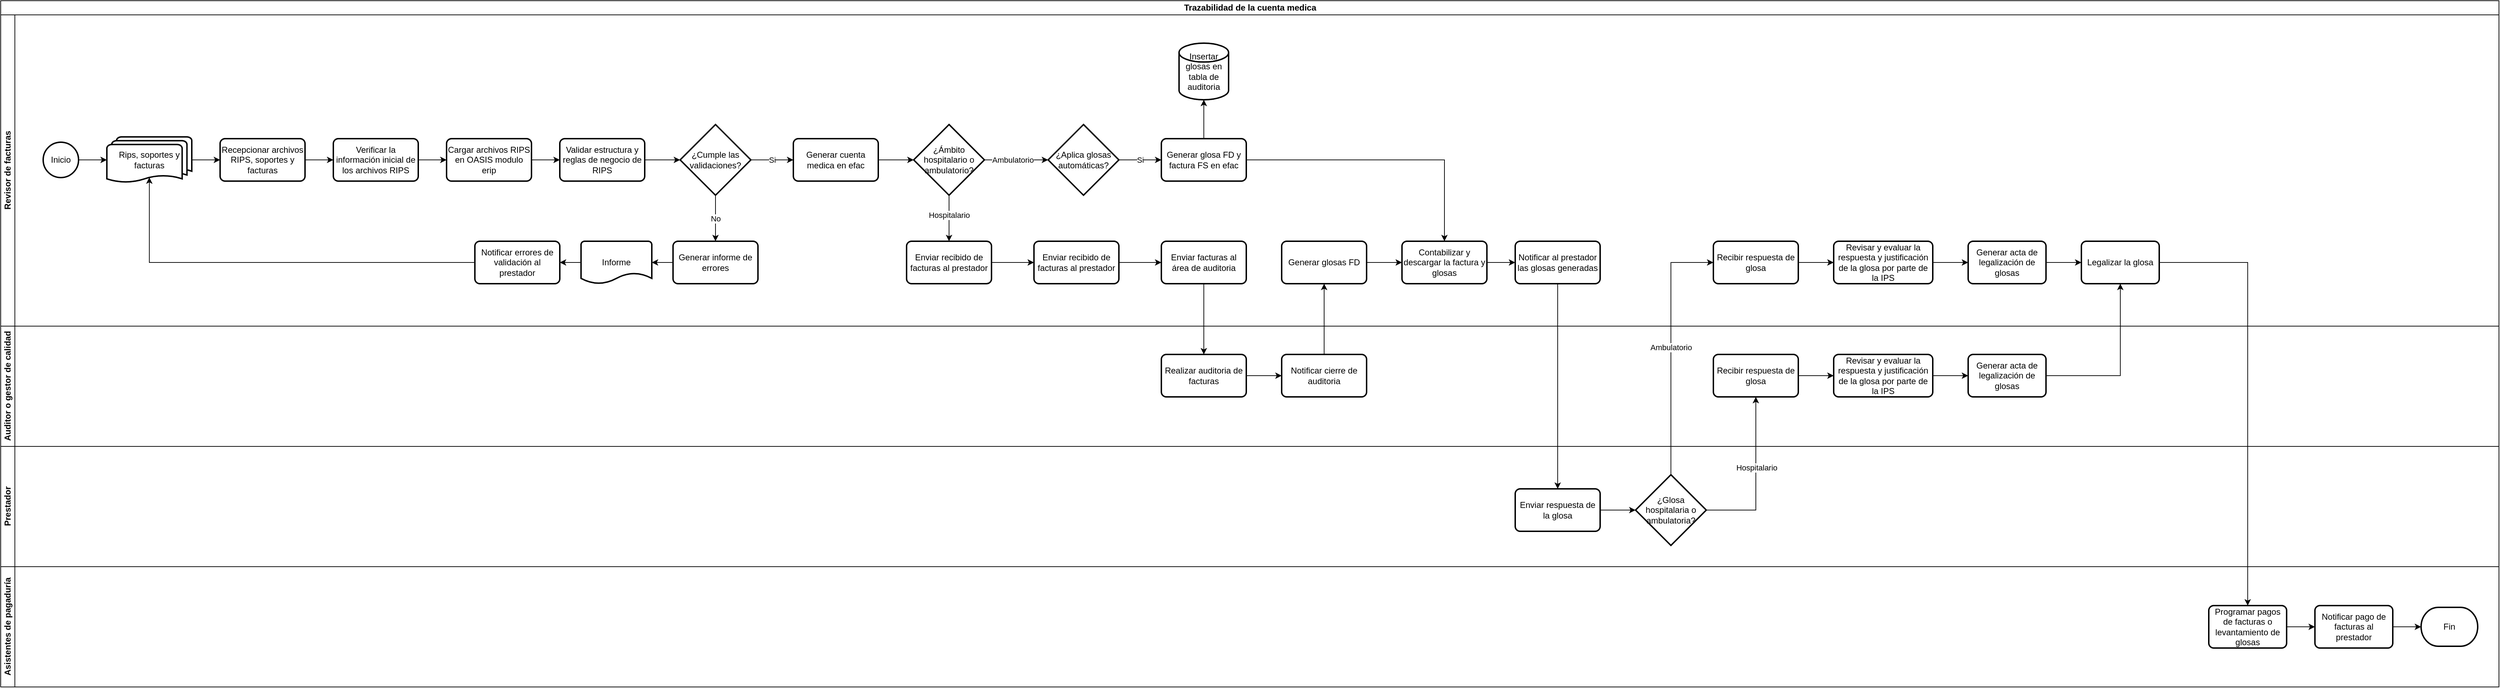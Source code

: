 <mxfile version="21.8.1" type="github">
  <diagram id="C5RBs43oDa-KdzZeNtuy" name="Page-1">
    <mxGraphModel dx="3115" dy="1755" grid="1" gridSize="10" guides="1" tooltips="1" connect="1" arrows="1" fold="1" page="1" pageScale="1" pageWidth="3540" pageHeight="2000" math="0" shadow="0">
      <root>
        <mxCell id="WIyWlLk6GJQsqaUBKTNV-0" />
        <mxCell id="WIyWlLk6GJQsqaUBKTNV-1" parent="WIyWlLk6GJQsqaUBKTNV-0" />
        <mxCell id="2aWyeMzdCx-4pzrAcmwg-5" value="Trazabilidad de la cuenta medica" style="swimlane;childLayout=stackLayout;resizeParent=1;resizeParentMax=0;horizontal=1;startSize=20;horizontalStack=0;html=1;" vertex="1" parent="WIyWlLk6GJQsqaUBKTNV-1">
          <mxGeometry x="10" y="10" width="3530" height="970" as="geometry" />
        </mxCell>
        <mxCell id="2aWyeMzdCx-4pzrAcmwg-6" value="Revisor de facturas" style="swimlane;startSize=20;horizontal=0;html=1;" vertex="1" parent="2aWyeMzdCx-4pzrAcmwg-5">
          <mxGeometry y="20" width="3530" height="440" as="geometry" />
        </mxCell>
        <mxCell id="2aWyeMzdCx-4pzrAcmwg-0" value="Inicio" style="strokeWidth=2;html=1;shape=mxgraph.flowchart.start_2;whiteSpace=wrap;" vertex="1" parent="2aWyeMzdCx-4pzrAcmwg-6">
          <mxGeometry x="60" y="180" width="50" height="50" as="geometry" />
        </mxCell>
        <mxCell id="2aWyeMzdCx-4pzrAcmwg-11" value="" style="edgeStyle=orthogonalEdgeStyle;rounded=0;orthogonalLoop=1;jettySize=auto;html=1;" edge="1" parent="2aWyeMzdCx-4pzrAcmwg-6" source="2aWyeMzdCx-4pzrAcmwg-1" target="2aWyeMzdCx-4pzrAcmwg-10">
          <mxGeometry relative="1" as="geometry" />
        </mxCell>
        <mxCell id="2aWyeMzdCx-4pzrAcmwg-1" value="Recepcionar archivos RIPS, soportes y facturas" style="rounded=1;whiteSpace=wrap;html=1;absoluteArcSize=1;arcSize=14;strokeWidth=2;" vertex="1" parent="2aWyeMzdCx-4pzrAcmwg-6">
          <mxGeometry x="310" y="175" width="120" height="60" as="geometry" />
        </mxCell>
        <mxCell id="2aWyeMzdCx-4pzrAcmwg-48" style="edgeStyle=orthogonalEdgeStyle;rounded=0;orthogonalLoop=1;jettySize=auto;html=1;" edge="1" parent="2aWyeMzdCx-4pzrAcmwg-6" source="2aWyeMzdCx-4pzrAcmwg-2" target="2aWyeMzdCx-4pzrAcmwg-1">
          <mxGeometry relative="1" as="geometry" />
        </mxCell>
        <mxCell id="2aWyeMzdCx-4pzrAcmwg-2" value="Rips, soportes y facturas" style="strokeWidth=2;html=1;shape=mxgraph.flowchart.multi-document;whiteSpace=wrap;" vertex="1" parent="2aWyeMzdCx-4pzrAcmwg-6">
          <mxGeometry x="150" y="172.5" width="120" height="65" as="geometry" />
        </mxCell>
        <mxCell id="2aWyeMzdCx-4pzrAcmwg-14" value="" style="edgeStyle=orthogonalEdgeStyle;rounded=0;orthogonalLoop=1;jettySize=auto;html=1;" edge="1" parent="2aWyeMzdCx-4pzrAcmwg-6" source="2aWyeMzdCx-4pzrAcmwg-10" target="2aWyeMzdCx-4pzrAcmwg-13">
          <mxGeometry relative="1" as="geometry" />
        </mxCell>
        <mxCell id="2aWyeMzdCx-4pzrAcmwg-10" value="Verificar la información inicial de los archivos RIPS" style="rounded=1;whiteSpace=wrap;html=1;absoluteArcSize=1;arcSize=14;strokeWidth=2;" vertex="1" parent="2aWyeMzdCx-4pzrAcmwg-6">
          <mxGeometry x="470" y="175" width="120" height="60" as="geometry" />
        </mxCell>
        <mxCell id="2aWyeMzdCx-4pzrAcmwg-17" value="" style="edgeStyle=orthogonalEdgeStyle;rounded=0;orthogonalLoop=1;jettySize=auto;html=1;" edge="1" parent="2aWyeMzdCx-4pzrAcmwg-6" source="2aWyeMzdCx-4pzrAcmwg-13" target="2aWyeMzdCx-4pzrAcmwg-16">
          <mxGeometry relative="1" as="geometry" />
        </mxCell>
        <mxCell id="2aWyeMzdCx-4pzrAcmwg-13" value="Cargar archivos RIPS en OASIS modulo erip" style="rounded=1;whiteSpace=wrap;html=1;absoluteArcSize=1;arcSize=14;strokeWidth=2;" vertex="1" parent="2aWyeMzdCx-4pzrAcmwg-6">
          <mxGeometry x="630" y="175" width="120" height="60" as="geometry" />
        </mxCell>
        <mxCell id="2aWyeMzdCx-4pzrAcmwg-16" value="Validar estructura y reglas de negocio de RIPS" style="rounded=1;whiteSpace=wrap;html=1;absoluteArcSize=1;arcSize=14;strokeWidth=2;" vertex="1" parent="2aWyeMzdCx-4pzrAcmwg-6">
          <mxGeometry x="790" y="175" width="120" height="60" as="geometry" />
        </mxCell>
        <mxCell id="2aWyeMzdCx-4pzrAcmwg-39" value="No" style="edgeStyle=orthogonalEdgeStyle;rounded=0;orthogonalLoop=1;jettySize=auto;html=1;entryX=0.5;entryY=0;entryDx=0;entryDy=0;exitX=0.5;exitY=1;exitDx=0;exitDy=0;exitPerimeter=0;" edge="1" parent="2aWyeMzdCx-4pzrAcmwg-6" source="2aWyeMzdCx-4pzrAcmwg-23" target="2aWyeMzdCx-4pzrAcmwg-38">
          <mxGeometry relative="1" as="geometry">
            <Array as="points">
              <mxPoint x="1010" y="320" />
            </Array>
          </mxGeometry>
        </mxCell>
        <mxCell id="2aWyeMzdCx-4pzrAcmwg-97" value="Si" style="edgeStyle=orthogonalEdgeStyle;rounded=0;orthogonalLoop=1;jettySize=auto;html=1;" edge="1" parent="2aWyeMzdCx-4pzrAcmwg-6" source="2aWyeMzdCx-4pzrAcmwg-23" target="2aWyeMzdCx-4pzrAcmwg-81">
          <mxGeometry relative="1" as="geometry" />
        </mxCell>
        <mxCell id="2aWyeMzdCx-4pzrAcmwg-23" value="¿Cumple las validaciones?" style="strokeWidth=2;html=1;shape=mxgraph.flowchart.decision;whiteSpace=wrap;" vertex="1" parent="2aWyeMzdCx-4pzrAcmwg-6">
          <mxGeometry x="960" y="155" width="100" height="100" as="geometry" />
        </mxCell>
        <mxCell id="2aWyeMzdCx-4pzrAcmwg-24" style="edgeStyle=orthogonalEdgeStyle;rounded=0;orthogonalLoop=1;jettySize=auto;html=1;entryX=0;entryY=0.5;entryDx=0;entryDy=0;entryPerimeter=0;" edge="1" parent="2aWyeMzdCx-4pzrAcmwg-6" source="2aWyeMzdCx-4pzrAcmwg-16" target="2aWyeMzdCx-4pzrAcmwg-23">
          <mxGeometry relative="1" as="geometry">
            <Array as="points">
              <mxPoint x="950" y="205" />
              <mxPoint x="950" y="205" />
            </Array>
          </mxGeometry>
        </mxCell>
        <mxCell id="2aWyeMzdCx-4pzrAcmwg-100" value="Hospitalario" style="edgeStyle=orthogonalEdgeStyle;rounded=0;orthogonalLoop=1;jettySize=auto;html=1;exitX=0.5;exitY=1;exitDx=0;exitDy=0;exitPerimeter=0;" edge="1" parent="2aWyeMzdCx-4pzrAcmwg-6" source="2aWyeMzdCx-4pzrAcmwg-29" target="2aWyeMzdCx-4pzrAcmwg-85">
          <mxGeometry x="-0.143" relative="1" as="geometry">
            <mxPoint x="1340" y="290" as="targetPoint" />
            <mxPoint as="offset" />
          </mxGeometry>
        </mxCell>
        <mxCell id="2aWyeMzdCx-4pzrAcmwg-29" value="¿Ámbito hospitalario o ambulatorio?" style="strokeWidth=2;html=1;shape=mxgraph.flowchart.decision;whiteSpace=wrap;" vertex="1" parent="2aWyeMzdCx-4pzrAcmwg-6">
          <mxGeometry x="1290" y="155" width="100" height="100" as="geometry" />
        </mxCell>
        <mxCell id="2aWyeMzdCx-4pzrAcmwg-43" style="edgeStyle=orthogonalEdgeStyle;rounded=0;orthogonalLoop=1;jettySize=auto;html=1;" edge="1" parent="2aWyeMzdCx-4pzrAcmwg-6" source="2aWyeMzdCx-4pzrAcmwg-38" target="2aWyeMzdCx-4pzrAcmwg-40">
          <mxGeometry relative="1" as="geometry" />
        </mxCell>
        <mxCell id="2aWyeMzdCx-4pzrAcmwg-38" value="Generar informe de errores" style="rounded=1;whiteSpace=wrap;html=1;absoluteArcSize=1;arcSize=14;strokeWidth=2;" vertex="1" parent="2aWyeMzdCx-4pzrAcmwg-6">
          <mxGeometry x="950" y="320" width="120" height="60" as="geometry" />
        </mxCell>
        <mxCell id="2aWyeMzdCx-4pzrAcmwg-45" style="edgeStyle=orthogonalEdgeStyle;rounded=0;orthogonalLoop=1;jettySize=auto;html=1;" edge="1" parent="2aWyeMzdCx-4pzrAcmwg-6" source="2aWyeMzdCx-4pzrAcmwg-40" target="2aWyeMzdCx-4pzrAcmwg-41">
          <mxGeometry relative="1" as="geometry" />
        </mxCell>
        <mxCell id="2aWyeMzdCx-4pzrAcmwg-40" value="Informe" style="strokeWidth=2;html=1;shape=mxgraph.flowchart.document2;whiteSpace=wrap;size=0.25;" vertex="1" parent="2aWyeMzdCx-4pzrAcmwg-6">
          <mxGeometry x="820" y="320" width="100" height="60" as="geometry" />
        </mxCell>
        <mxCell id="2aWyeMzdCx-4pzrAcmwg-41" value="Notificar errores de validación al prestador" style="rounded=1;whiteSpace=wrap;html=1;absoluteArcSize=1;arcSize=14;strokeWidth=2;" vertex="1" parent="2aWyeMzdCx-4pzrAcmwg-6">
          <mxGeometry x="670" y="320" width="120" height="60" as="geometry" />
        </mxCell>
        <mxCell id="2aWyeMzdCx-4pzrAcmwg-47" style="edgeStyle=orthogonalEdgeStyle;rounded=0;orthogonalLoop=1;jettySize=auto;html=1;entryX=0;entryY=0.5;entryDx=0;entryDy=0;entryPerimeter=0;" edge="1" parent="2aWyeMzdCx-4pzrAcmwg-6" source="2aWyeMzdCx-4pzrAcmwg-0" target="2aWyeMzdCx-4pzrAcmwg-2">
          <mxGeometry relative="1" as="geometry" />
        </mxCell>
        <mxCell id="2aWyeMzdCx-4pzrAcmwg-99" style="edgeStyle=orthogonalEdgeStyle;rounded=0;orthogonalLoop=1;jettySize=auto;html=1;entryX=0;entryY=0.5;entryDx=0;entryDy=0;entryPerimeter=0;" edge="1" parent="2aWyeMzdCx-4pzrAcmwg-6" source="2aWyeMzdCx-4pzrAcmwg-81" target="2aWyeMzdCx-4pzrAcmwg-29">
          <mxGeometry relative="1" as="geometry">
            <Array as="points">
              <mxPoint x="1260" y="205" />
              <mxPoint x="1260" y="205" />
            </Array>
          </mxGeometry>
        </mxCell>
        <mxCell id="2aWyeMzdCx-4pzrAcmwg-81" value="Generar cuenta medica en efac" style="rounded=1;whiteSpace=wrap;html=1;absoluteArcSize=1;arcSize=14;strokeWidth=2;" vertex="1" parent="2aWyeMzdCx-4pzrAcmwg-6">
          <mxGeometry x="1120" y="175" width="120" height="60" as="geometry" />
        </mxCell>
        <mxCell id="2aWyeMzdCx-4pzrAcmwg-95" style="edgeStyle=orthogonalEdgeStyle;rounded=0;orthogonalLoop=1;jettySize=auto;html=1;" edge="1" parent="2aWyeMzdCx-4pzrAcmwg-6" source="2aWyeMzdCx-4pzrAcmwg-85" target="2aWyeMzdCx-4pzrAcmwg-94">
          <mxGeometry relative="1" as="geometry" />
        </mxCell>
        <mxCell id="2aWyeMzdCx-4pzrAcmwg-85" value="Enviar recibido de facturas al prestador" style="rounded=1;whiteSpace=wrap;html=1;absoluteArcSize=1;arcSize=14;strokeWidth=2;" vertex="1" parent="2aWyeMzdCx-4pzrAcmwg-6">
          <mxGeometry x="1280" y="320" width="120" height="60" as="geometry" />
        </mxCell>
        <mxCell id="2aWyeMzdCx-4pzrAcmwg-90" style="edgeStyle=orthogonalEdgeStyle;rounded=0;orthogonalLoop=1;jettySize=auto;html=1;" edge="1" parent="2aWyeMzdCx-4pzrAcmwg-6" source="2aWyeMzdCx-4pzrAcmwg-87" target="2aWyeMzdCx-4pzrAcmwg-89">
          <mxGeometry relative="1" as="geometry" />
        </mxCell>
        <mxCell id="2aWyeMzdCx-4pzrAcmwg-161" style="edgeStyle=orthogonalEdgeStyle;rounded=0;orthogonalLoop=1;jettySize=auto;html=1;" edge="1" parent="2aWyeMzdCx-4pzrAcmwg-6" source="2aWyeMzdCx-4pzrAcmwg-87" target="2aWyeMzdCx-4pzrAcmwg-160">
          <mxGeometry relative="1" as="geometry">
            <mxPoint x="1810" y="205" as="targetPoint" />
          </mxGeometry>
        </mxCell>
        <mxCell id="2aWyeMzdCx-4pzrAcmwg-87" value="Generar glosa FD y factura FS en efac" style="rounded=1;whiteSpace=wrap;html=1;absoluteArcSize=1;arcSize=14;strokeWidth=2;" vertex="1" parent="2aWyeMzdCx-4pzrAcmwg-6">
          <mxGeometry x="1640" y="175" width="120" height="60" as="geometry" />
        </mxCell>
        <mxCell id="2aWyeMzdCx-4pzrAcmwg-89" value="Insertar glosas en tabla de auditoria" style="strokeWidth=2;html=1;shape=mxgraph.flowchart.database;whiteSpace=wrap;" vertex="1" parent="2aWyeMzdCx-4pzrAcmwg-6">
          <mxGeometry x="1665" y="40" width="70" height="80" as="geometry" />
        </mxCell>
        <mxCell id="2aWyeMzdCx-4pzrAcmwg-106" style="edgeStyle=orthogonalEdgeStyle;rounded=0;orthogonalLoop=1;jettySize=auto;html=1;" edge="1" parent="2aWyeMzdCx-4pzrAcmwg-6" source="2aWyeMzdCx-4pzrAcmwg-94" target="2aWyeMzdCx-4pzrAcmwg-105">
          <mxGeometry relative="1" as="geometry" />
        </mxCell>
        <mxCell id="2aWyeMzdCx-4pzrAcmwg-94" value="Enviar recibido de facturas al prestador" style="rounded=1;whiteSpace=wrap;html=1;absoluteArcSize=1;arcSize=14;strokeWidth=2;" vertex="1" parent="2aWyeMzdCx-4pzrAcmwg-6">
          <mxGeometry x="1460" y="320" width="120" height="60" as="geometry" />
        </mxCell>
        <mxCell id="2aWyeMzdCx-4pzrAcmwg-103" value="Si" style="edgeStyle=orthogonalEdgeStyle;rounded=0;orthogonalLoop=1;jettySize=auto;html=1;" edge="1" parent="2aWyeMzdCx-4pzrAcmwg-6" source="2aWyeMzdCx-4pzrAcmwg-102" target="2aWyeMzdCx-4pzrAcmwg-87">
          <mxGeometry relative="1" as="geometry">
            <mxPoint x="1680" y="590" as="targetPoint" />
          </mxGeometry>
        </mxCell>
        <mxCell id="2aWyeMzdCx-4pzrAcmwg-102" value="¿Aplica glosas automáticas?" style="strokeWidth=2;html=1;shape=mxgraph.flowchart.decision;whiteSpace=wrap;" vertex="1" parent="2aWyeMzdCx-4pzrAcmwg-6">
          <mxGeometry x="1480" y="155" width="100" height="100" as="geometry" />
        </mxCell>
        <mxCell id="2aWyeMzdCx-4pzrAcmwg-101" value="Ambulatorio" style="edgeStyle=orthogonalEdgeStyle;rounded=0;orthogonalLoop=1;jettySize=auto;html=1;entryX=0;entryY=0.5;entryDx=0;entryDy=0;entryPerimeter=0;exitX=1;exitY=0.5;exitDx=0;exitDy=0;exitPerimeter=0;" edge="1" parent="2aWyeMzdCx-4pzrAcmwg-6" source="2aWyeMzdCx-4pzrAcmwg-29" target="2aWyeMzdCx-4pzrAcmwg-102">
          <mxGeometry x="-0.111" relative="1" as="geometry">
            <mxPoint x="730" y="790" as="targetPoint" />
            <Array as="points">
              <mxPoint x="1410" y="205" />
              <mxPoint x="1410" y="205" />
            </Array>
            <mxPoint as="offset" />
          </mxGeometry>
        </mxCell>
        <mxCell id="2aWyeMzdCx-4pzrAcmwg-105" value="Enviar facturas al área de auditoria" style="rounded=1;whiteSpace=wrap;html=1;absoluteArcSize=1;arcSize=14;strokeWidth=2;" vertex="1" parent="2aWyeMzdCx-4pzrAcmwg-6">
          <mxGeometry x="1640" y="320" width="120" height="60" as="geometry" />
        </mxCell>
        <mxCell id="2aWyeMzdCx-4pzrAcmwg-155" style="edgeStyle=orthogonalEdgeStyle;rounded=0;orthogonalLoop=1;jettySize=auto;html=1;entryX=0.5;entryY=0.88;entryDx=0;entryDy=0;entryPerimeter=0;" edge="1" parent="2aWyeMzdCx-4pzrAcmwg-6" source="2aWyeMzdCx-4pzrAcmwg-41" target="2aWyeMzdCx-4pzrAcmwg-2">
          <mxGeometry relative="1" as="geometry" />
        </mxCell>
        <mxCell id="2aWyeMzdCx-4pzrAcmwg-159" style="edgeStyle=orthogonalEdgeStyle;rounded=0;orthogonalLoop=1;jettySize=auto;html=1;" edge="1" parent="2aWyeMzdCx-4pzrAcmwg-6" source="2aWyeMzdCx-4pzrAcmwg-158" target="2aWyeMzdCx-4pzrAcmwg-160">
          <mxGeometry relative="1" as="geometry">
            <mxPoint x="1980" y="350" as="targetPoint" />
          </mxGeometry>
        </mxCell>
        <mxCell id="2aWyeMzdCx-4pzrAcmwg-158" value="Generar glosas FD&lt;br&gt;" style="rounded=1;whiteSpace=wrap;html=1;absoluteArcSize=1;arcSize=14;strokeWidth=2;" vertex="1" parent="2aWyeMzdCx-4pzrAcmwg-6">
          <mxGeometry x="1810" y="320" width="120" height="60" as="geometry" />
        </mxCell>
        <mxCell id="2aWyeMzdCx-4pzrAcmwg-163" value="" style="edgeStyle=orthogonalEdgeStyle;rounded=0;orthogonalLoop=1;jettySize=auto;html=1;" edge="1" parent="2aWyeMzdCx-4pzrAcmwg-6" source="2aWyeMzdCx-4pzrAcmwg-160" target="2aWyeMzdCx-4pzrAcmwg-162">
          <mxGeometry relative="1" as="geometry" />
        </mxCell>
        <mxCell id="2aWyeMzdCx-4pzrAcmwg-160" value="Contabilizar y descargar la factura y glosas" style="rounded=1;whiteSpace=wrap;html=1;absoluteArcSize=1;arcSize=14;strokeWidth=2;" vertex="1" parent="2aWyeMzdCx-4pzrAcmwg-6">
          <mxGeometry x="1980" y="320" width="120" height="60" as="geometry" />
        </mxCell>
        <mxCell id="2aWyeMzdCx-4pzrAcmwg-162" value="Notificar al prestador las glosas generadas" style="rounded=1;whiteSpace=wrap;html=1;absoluteArcSize=1;arcSize=14;strokeWidth=2;" vertex="1" parent="2aWyeMzdCx-4pzrAcmwg-6">
          <mxGeometry x="2140" y="320" width="120" height="60" as="geometry" />
        </mxCell>
        <mxCell id="2aWyeMzdCx-4pzrAcmwg-174" style="edgeStyle=orthogonalEdgeStyle;rounded=0;orthogonalLoop=1;jettySize=auto;html=1;" edge="1" parent="2aWyeMzdCx-4pzrAcmwg-6" source="2aWyeMzdCx-4pzrAcmwg-173" target="2aWyeMzdCx-4pzrAcmwg-175">
          <mxGeometry relative="1" as="geometry">
            <mxPoint x="2470" y="350" as="targetPoint" />
          </mxGeometry>
        </mxCell>
        <mxCell id="2aWyeMzdCx-4pzrAcmwg-173" value="Recibir respuesta de glosa" style="rounded=1;whiteSpace=wrap;html=1;absoluteArcSize=1;arcSize=14;strokeWidth=2;" vertex="1" parent="2aWyeMzdCx-4pzrAcmwg-6">
          <mxGeometry x="2420" y="320" width="120" height="60" as="geometry" />
        </mxCell>
        <mxCell id="2aWyeMzdCx-4pzrAcmwg-179" style="edgeStyle=orthogonalEdgeStyle;rounded=0;orthogonalLoop=1;jettySize=auto;html=1;" edge="1" parent="2aWyeMzdCx-4pzrAcmwg-6" source="2aWyeMzdCx-4pzrAcmwg-175" target="2aWyeMzdCx-4pzrAcmwg-178">
          <mxGeometry relative="1" as="geometry" />
        </mxCell>
        <mxCell id="2aWyeMzdCx-4pzrAcmwg-175" value="Revisar y evaluar la respuesta y justificación de la glosa por parte de la IPS" style="rounded=1;whiteSpace=wrap;html=1;absoluteArcSize=1;arcSize=14;strokeWidth=2;" vertex="1" parent="2aWyeMzdCx-4pzrAcmwg-6">
          <mxGeometry x="2590" y="320" width="140" height="60" as="geometry" />
        </mxCell>
        <mxCell id="2aWyeMzdCx-4pzrAcmwg-184" value="" style="edgeStyle=orthogonalEdgeStyle;rounded=0;orthogonalLoop=1;jettySize=auto;html=1;" edge="1" parent="2aWyeMzdCx-4pzrAcmwg-6" source="2aWyeMzdCx-4pzrAcmwg-178" target="2aWyeMzdCx-4pzrAcmwg-183">
          <mxGeometry relative="1" as="geometry" />
        </mxCell>
        <mxCell id="2aWyeMzdCx-4pzrAcmwg-178" value="Generar acta de legalización de glosas" style="rounded=1;whiteSpace=wrap;html=1;absoluteArcSize=1;arcSize=14;strokeWidth=2;" vertex="1" parent="2aWyeMzdCx-4pzrAcmwg-6">
          <mxGeometry x="2780" y="320" width="110" height="60" as="geometry" />
        </mxCell>
        <mxCell id="2aWyeMzdCx-4pzrAcmwg-183" value="Legalizar la glosa" style="rounded=1;whiteSpace=wrap;html=1;absoluteArcSize=1;arcSize=14;strokeWidth=2;" vertex="1" parent="2aWyeMzdCx-4pzrAcmwg-6">
          <mxGeometry x="2940" y="320" width="110" height="60" as="geometry" />
        </mxCell>
        <mxCell id="2aWyeMzdCx-4pzrAcmwg-7" value="Auditor o gestor de calidad" style="swimlane;startSize=20;horizontal=0;html=1;" vertex="1" parent="2aWyeMzdCx-4pzrAcmwg-5">
          <mxGeometry y="460" width="3530" height="170" as="geometry" />
        </mxCell>
        <mxCell id="2aWyeMzdCx-4pzrAcmwg-153" style="edgeStyle=orthogonalEdgeStyle;rounded=0;orthogonalLoop=1;jettySize=auto;html=1;" edge="1" parent="2aWyeMzdCx-4pzrAcmwg-7" source="2aWyeMzdCx-4pzrAcmwg-108" target="2aWyeMzdCx-4pzrAcmwg-152">
          <mxGeometry relative="1" as="geometry" />
        </mxCell>
        <mxCell id="2aWyeMzdCx-4pzrAcmwg-108" value="Realizar auditoria de facturas" style="rounded=1;whiteSpace=wrap;html=1;absoluteArcSize=1;arcSize=14;strokeWidth=2;" vertex="1" parent="2aWyeMzdCx-4pzrAcmwg-7">
          <mxGeometry x="1640" y="40" width="120" height="60" as="geometry" />
        </mxCell>
        <mxCell id="2aWyeMzdCx-4pzrAcmwg-152" value="Notificar cierre de auditoria" style="rounded=1;whiteSpace=wrap;html=1;absoluteArcSize=1;arcSize=14;strokeWidth=2;" vertex="1" parent="2aWyeMzdCx-4pzrAcmwg-7">
          <mxGeometry x="1810" y="40" width="120" height="60" as="geometry" />
        </mxCell>
        <mxCell id="2aWyeMzdCx-4pzrAcmwg-177" style="edgeStyle=orthogonalEdgeStyle;rounded=0;orthogonalLoop=1;jettySize=auto;html=1;" edge="1" parent="2aWyeMzdCx-4pzrAcmwg-7" source="2aWyeMzdCx-4pzrAcmwg-170" target="2aWyeMzdCx-4pzrAcmwg-176">
          <mxGeometry relative="1" as="geometry" />
        </mxCell>
        <mxCell id="2aWyeMzdCx-4pzrAcmwg-170" value="Recibir respuesta de glosa" style="rounded=1;whiteSpace=wrap;html=1;absoluteArcSize=1;arcSize=14;strokeWidth=2;" vertex="1" parent="2aWyeMzdCx-4pzrAcmwg-7">
          <mxGeometry x="2420" y="40" width="120" height="60" as="geometry" />
        </mxCell>
        <mxCell id="2aWyeMzdCx-4pzrAcmwg-181" style="edgeStyle=orthogonalEdgeStyle;rounded=0;orthogonalLoop=1;jettySize=auto;html=1;" edge="1" parent="2aWyeMzdCx-4pzrAcmwg-7" source="2aWyeMzdCx-4pzrAcmwg-176" target="2aWyeMzdCx-4pzrAcmwg-182">
          <mxGeometry relative="1" as="geometry">
            <mxPoint x="2780" y="70" as="targetPoint" />
          </mxGeometry>
        </mxCell>
        <mxCell id="2aWyeMzdCx-4pzrAcmwg-176" value="Revisar y evaluar la respuesta y justificación de la glosa por parte de la IPS" style="rounded=1;whiteSpace=wrap;html=1;absoluteArcSize=1;arcSize=14;strokeWidth=2;" vertex="1" parent="2aWyeMzdCx-4pzrAcmwg-7">
          <mxGeometry x="2590" y="40" width="140" height="60" as="geometry" />
        </mxCell>
        <mxCell id="2aWyeMzdCx-4pzrAcmwg-182" value="Generar acta de legalización de glosas" style="rounded=1;whiteSpace=wrap;html=1;absoluteArcSize=1;arcSize=14;strokeWidth=2;" vertex="1" parent="2aWyeMzdCx-4pzrAcmwg-7">
          <mxGeometry x="2780" y="40" width="110" height="60" as="geometry" />
        </mxCell>
        <mxCell id="2aWyeMzdCx-4pzrAcmwg-8" value="Prestador" style="swimlane;startSize=20;horizontal=0;html=1;" vertex="1" parent="2aWyeMzdCx-4pzrAcmwg-5">
          <mxGeometry y="630" width="3530" height="170" as="geometry" />
        </mxCell>
        <mxCell id="2aWyeMzdCx-4pzrAcmwg-165" value="Enviar respuesta de la glosa" style="rounded=1;whiteSpace=wrap;html=1;absoluteArcSize=1;arcSize=14;strokeWidth=2;" vertex="1" parent="2aWyeMzdCx-4pzrAcmwg-8">
          <mxGeometry x="2140" y="60" width="120" height="60" as="geometry" />
        </mxCell>
        <mxCell id="2aWyeMzdCx-4pzrAcmwg-167" value="¿Glosa hospitalaria o ambulatoria?" style="strokeWidth=2;html=1;shape=mxgraph.flowchart.decision;whiteSpace=wrap;" vertex="1" parent="2aWyeMzdCx-4pzrAcmwg-8">
          <mxGeometry x="2310" y="40" width="100" height="100" as="geometry" />
        </mxCell>
        <mxCell id="2aWyeMzdCx-4pzrAcmwg-168" style="edgeStyle=orthogonalEdgeStyle;rounded=0;orthogonalLoop=1;jettySize=auto;html=1;entryX=0;entryY=0.5;entryDx=0;entryDy=0;entryPerimeter=0;" edge="1" parent="2aWyeMzdCx-4pzrAcmwg-8" source="2aWyeMzdCx-4pzrAcmwg-165" target="2aWyeMzdCx-4pzrAcmwg-167">
          <mxGeometry relative="1" as="geometry" />
        </mxCell>
        <mxCell id="2aWyeMzdCx-4pzrAcmwg-109" style="edgeStyle=orthogonalEdgeStyle;rounded=0;orthogonalLoop=1;jettySize=auto;html=1;" edge="1" parent="2aWyeMzdCx-4pzrAcmwg-5" source="2aWyeMzdCx-4pzrAcmwg-105" target="2aWyeMzdCx-4pzrAcmwg-108">
          <mxGeometry relative="1" as="geometry">
            <Array as="points">
              <mxPoint x="1690" y="560" />
              <mxPoint x="1690" y="560" />
            </Array>
          </mxGeometry>
        </mxCell>
        <mxCell id="2aWyeMzdCx-4pzrAcmwg-157" style="edgeStyle=orthogonalEdgeStyle;rounded=0;orthogonalLoop=1;jettySize=auto;html=1;" edge="1" parent="2aWyeMzdCx-4pzrAcmwg-5" source="2aWyeMzdCx-4pzrAcmwg-152" target="2aWyeMzdCx-4pzrAcmwg-158">
          <mxGeometry relative="1" as="geometry">
            <mxPoint x="1870" y="430" as="targetPoint" />
          </mxGeometry>
        </mxCell>
        <mxCell id="2aWyeMzdCx-4pzrAcmwg-164" style="edgeStyle=orthogonalEdgeStyle;rounded=0;orthogonalLoop=1;jettySize=auto;html=1;" edge="1" parent="2aWyeMzdCx-4pzrAcmwg-5" source="2aWyeMzdCx-4pzrAcmwg-162" target="2aWyeMzdCx-4pzrAcmwg-165">
          <mxGeometry relative="1" as="geometry">
            <mxPoint x="2200" y="650" as="targetPoint" />
          </mxGeometry>
        </mxCell>
        <mxCell id="2aWyeMzdCx-4pzrAcmwg-169" style="edgeStyle=orthogonalEdgeStyle;rounded=0;orthogonalLoop=1;jettySize=auto;html=1;" edge="1" parent="2aWyeMzdCx-4pzrAcmwg-5" source="2aWyeMzdCx-4pzrAcmwg-167" target="2aWyeMzdCx-4pzrAcmwg-170">
          <mxGeometry relative="1" as="geometry">
            <mxPoint x="2360" y="560" as="targetPoint" />
          </mxGeometry>
        </mxCell>
        <mxCell id="2aWyeMzdCx-4pzrAcmwg-171" value="Hospitalario" style="edgeLabel;html=1;align=center;verticalAlign=middle;resizable=0;points=[];" vertex="1" connectable="0" parent="2aWyeMzdCx-4pzrAcmwg-169">
          <mxGeometry x="0.133" y="-1" relative="1" as="geometry">
            <mxPoint as="offset" />
          </mxGeometry>
        </mxCell>
        <mxCell id="2aWyeMzdCx-4pzrAcmwg-172" value="Ambulatorio" style="edgeStyle=orthogonalEdgeStyle;rounded=0;orthogonalLoop=1;jettySize=auto;html=1;" edge="1" parent="2aWyeMzdCx-4pzrAcmwg-5" source="2aWyeMzdCx-4pzrAcmwg-167" target="2aWyeMzdCx-4pzrAcmwg-173">
          <mxGeometry relative="1" as="geometry">
            <mxPoint x="2490" y="420" as="targetPoint" />
            <Array as="points">
              <mxPoint x="2360" y="490" />
              <mxPoint x="2360" y="490" />
            </Array>
          </mxGeometry>
        </mxCell>
        <mxCell id="2aWyeMzdCx-4pzrAcmwg-185" style="edgeStyle=orthogonalEdgeStyle;rounded=0;orthogonalLoop=1;jettySize=auto;html=1;entryX=0.5;entryY=1;entryDx=0;entryDy=0;" edge="1" parent="2aWyeMzdCx-4pzrAcmwg-5" source="2aWyeMzdCx-4pzrAcmwg-182" target="2aWyeMzdCx-4pzrAcmwg-183">
          <mxGeometry relative="1" as="geometry" />
        </mxCell>
        <mxCell id="2aWyeMzdCx-4pzrAcmwg-190" value="Asistentes de pagaduría" style="swimlane;startSize=20;horizontal=0;html=1;" vertex="1" parent="2aWyeMzdCx-4pzrAcmwg-5">
          <mxGeometry y="800" width="3530" height="170" as="geometry" />
        </mxCell>
        <mxCell id="2aWyeMzdCx-4pzrAcmwg-193" style="edgeStyle=orthogonalEdgeStyle;rounded=0;orthogonalLoop=1;jettySize=auto;html=1;entryX=0;entryY=0.5;entryDx=0;entryDy=0;entryPerimeter=0;" edge="1" parent="2aWyeMzdCx-4pzrAcmwg-190" source="2aWyeMzdCx-4pzrAcmwg-191">
          <mxGeometry relative="1" as="geometry">
            <mxPoint x="3240" y="100" as="targetPoint" />
          </mxGeometry>
        </mxCell>
        <mxCell id="2aWyeMzdCx-4pzrAcmwg-197" value="" style="edgeStyle=orthogonalEdgeStyle;rounded=0;orthogonalLoop=1;jettySize=auto;html=1;" edge="1" parent="2aWyeMzdCx-4pzrAcmwg-190" source="2aWyeMzdCx-4pzrAcmwg-194" target="2aWyeMzdCx-4pzrAcmwg-196">
          <mxGeometry relative="1" as="geometry" />
        </mxCell>
        <mxCell id="2aWyeMzdCx-4pzrAcmwg-194" value="Programar pagos de facturas o levantamiento de glosas" style="rounded=1;whiteSpace=wrap;html=1;absoluteArcSize=1;arcSize=14;strokeWidth=2;" vertex="1" parent="2aWyeMzdCx-4pzrAcmwg-190">
          <mxGeometry x="3120" y="55" width="110" height="60" as="geometry" />
        </mxCell>
        <mxCell id="2aWyeMzdCx-4pzrAcmwg-199" style="edgeStyle=orthogonalEdgeStyle;rounded=0;orthogonalLoop=1;jettySize=auto;html=1;" edge="1" parent="2aWyeMzdCx-4pzrAcmwg-190" source="2aWyeMzdCx-4pzrAcmwg-196" target="2aWyeMzdCx-4pzrAcmwg-198">
          <mxGeometry relative="1" as="geometry" />
        </mxCell>
        <mxCell id="2aWyeMzdCx-4pzrAcmwg-196" value="Notificar pago de facturas al prestador" style="rounded=1;whiteSpace=wrap;html=1;absoluteArcSize=1;arcSize=14;strokeWidth=2;" vertex="1" parent="2aWyeMzdCx-4pzrAcmwg-190">
          <mxGeometry x="3270" y="55" width="110" height="60" as="geometry" />
        </mxCell>
        <mxCell id="2aWyeMzdCx-4pzrAcmwg-198" value="Fin" style="strokeWidth=2;html=1;shape=mxgraph.flowchart.terminator;whiteSpace=wrap;" vertex="1" parent="2aWyeMzdCx-4pzrAcmwg-190">
          <mxGeometry x="3420" y="57.5" width="80" height="55" as="geometry" />
        </mxCell>
        <mxCell id="2aWyeMzdCx-4pzrAcmwg-195" style="edgeStyle=orthogonalEdgeStyle;rounded=0;orthogonalLoop=1;jettySize=auto;html=1;" edge="1" parent="2aWyeMzdCx-4pzrAcmwg-5" source="2aWyeMzdCx-4pzrAcmwg-183" target="2aWyeMzdCx-4pzrAcmwg-194">
          <mxGeometry relative="1" as="geometry" />
        </mxCell>
      </root>
    </mxGraphModel>
  </diagram>
</mxfile>
